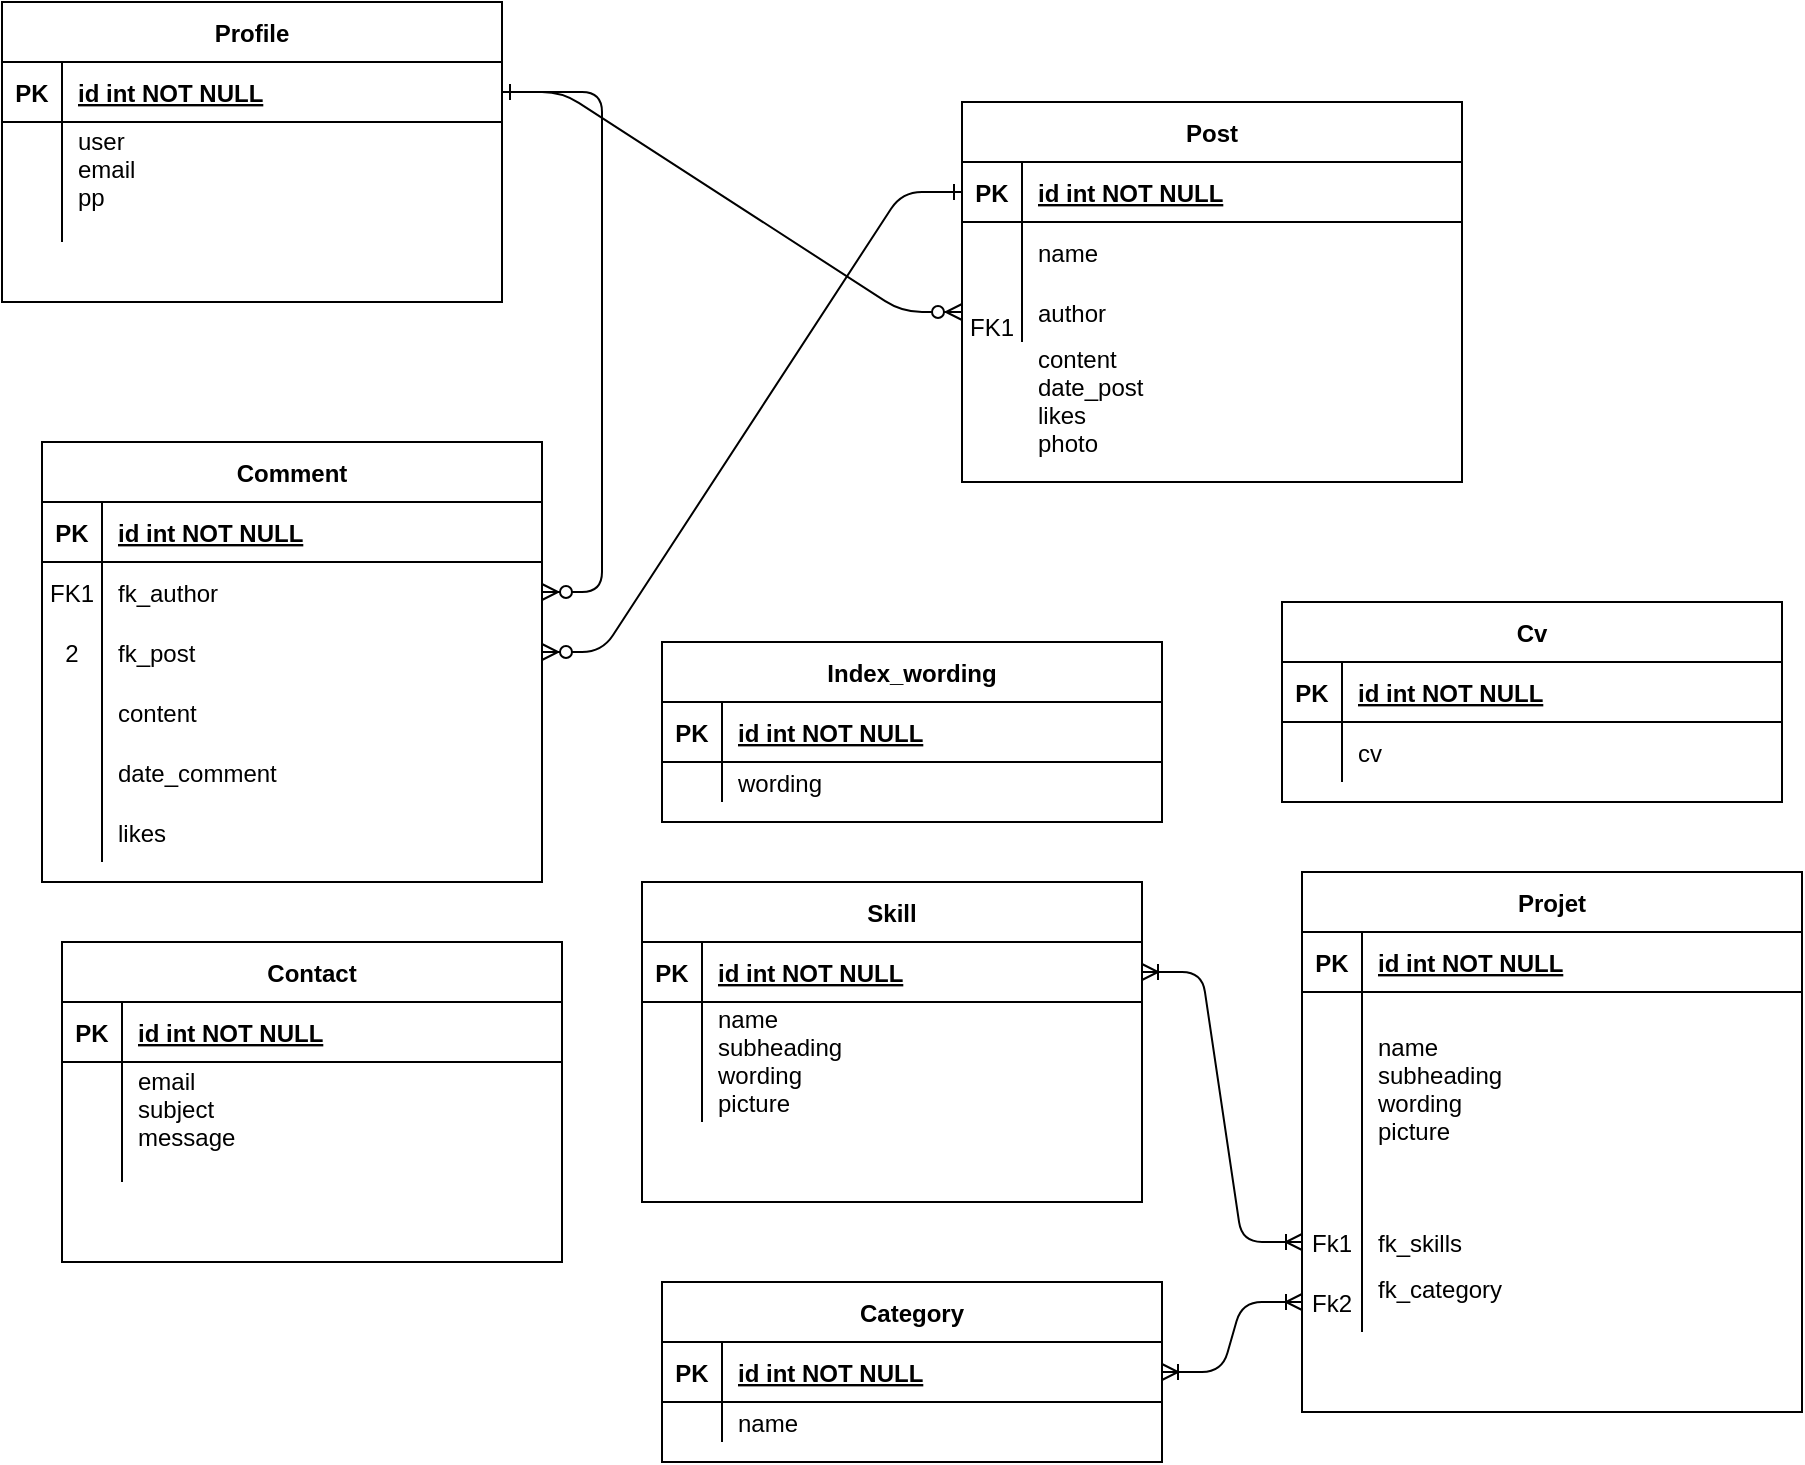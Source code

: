 <mxfile version="14.7.2" type="github">
  <diagram id="R2lEEEUBdFMjLlhIrx00" name="Page-1">
    <mxGraphModel dx="1317" dy="797" grid="1" gridSize="10" guides="1" tooltips="1" connect="1" arrows="1" fold="1" page="1" pageScale="1" pageWidth="850" pageHeight="1100" math="0" shadow="0" extFonts="Permanent Marker^https://fonts.googleapis.com/css?family=Permanent+Marker">
      <root>
        <mxCell id="0" />
        <mxCell id="1" parent="0" />
        <mxCell id="C-vyLk0tnHw3VtMMgP7b-1" value="" style="edgeStyle=entityRelationEdgeStyle;endArrow=ERzeroToMany;startArrow=ERone;endFill=1;startFill=0;" parent="1" source="C-vyLk0tnHw3VtMMgP7b-24" target="C-vyLk0tnHw3VtMMgP7b-9" edge="1">
          <mxGeometry width="100" height="100" relative="1" as="geometry">
            <mxPoint x="340" y="720" as="sourcePoint" />
            <mxPoint x="440" y="620" as="targetPoint" />
          </mxGeometry>
        </mxCell>
        <mxCell id="C-vyLk0tnHw3VtMMgP7b-12" value="" style="edgeStyle=entityRelationEdgeStyle;endArrow=ERzeroToMany;startArrow=ERone;endFill=1;startFill=0;" parent="1" source="C-vyLk0tnHw3VtMMgP7b-24" target="C-vyLk0tnHw3VtMMgP7b-17" edge="1">
          <mxGeometry width="100" height="100" relative="1" as="geometry">
            <mxPoint x="400" y="180" as="sourcePoint" />
            <mxPoint x="460" y="205" as="targetPoint" />
          </mxGeometry>
        </mxCell>
        <mxCell id="C-vyLk0tnHw3VtMMgP7b-2" value="Post" style="shape=table;startSize=30;container=1;collapsible=1;childLayout=tableLayout;fixedRows=1;rowLines=0;fontStyle=1;align=center;resizeLast=1;" parent="1" vertex="1">
          <mxGeometry x="600" y="170" width="250" height="190" as="geometry" />
        </mxCell>
        <mxCell id="C-vyLk0tnHw3VtMMgP7b-3" value="" style="shape=partialRectangle;collapsible=0;dropTarget=0;pointerEvents=0;fillColor=none;points=[[0,0.5],[1,0.5]];portConstraint=eastwest;top=0;left=0;right=0;bottom=1;" parent="C-vyLk0tnHw3VtMMgP7b-2" vertex="1">
          <mxGeometry y="30" width="250" height="30" as="geometry" />
        </mxCell>
        <mxCell id="C-vyLk0tnHw3VtMMgP7b-4" value="PK" style="shape=partialRectangle;overflow=hidden;connectable=0;fillColor=none;top=0;left=0;bottom=0;right=0;fontStyle=1;" parent="C-vyLk0tnHw3VtMMgP7b-3" vertex="1">
          <mxGeometry width="30" height="30" as="geometry" />
        </mxCell>
        <mxCell id="C-vyLk0tnHw3VtMMgP7b-5" value="id int NOT NULL " style="shape=partialRectangle;overflow=hidden;connectable=0;fillColor=none;top=0;left=0;bottom=0;right=0;align=left;spacingLeft=6;fontStyle=5;" parent="C-vyLk0tnHw3VtMMgP7b-3" vertex="1">
          <mxGeometry x="30" width="220" height="30" as="geometry" />
        </mxCell>
        <mxCell id="C-vyLk0tnHw3VtMMgP7b-6" value="" style="shape=partialRectangle;collapsible=0;dropTarget=0;pointerEvents=0;fillColor=none;points=[[0,0.5],[1,0.5]];portConstraint=eastwest;top=0;left=0;right=0;bottom=0;" parent="C-vyLk0tnHw3VtMMgP7b-2" vertex="1">
          <mxGeometry y="60" width="250" height="30" as="geometry" />
        </mxCell>
        <mxCell id="C-vyLk0tnHw3VtMMgP7b-7" value="" style="shape=partialRectangle;overflow=hidden;connectable=0;fillColor=none;top=0;left=0;bottom=0;right=0;" parent="C-vyLk0tnHw3VtMMgP7b-6" vertex="1">
          <mxGeometry width="30" height="30" as="geometry" />
        </mxCell>
        <mxCell id="C-vyLk0tnHw3VtMMgP7b-8" value="name" style="shape=partialRectangle;overflow=hidden;connectable=0;fillColor=none;top=0;left=0;bottom=0;right=0;align=left;spacingLeft=6;" parent="C-vyLk0tnHw3VtMMgP7b-6" vertex="1">
          <mxGeometry x="30" width="220" height="30" as="geometry" />
        </mxCell>
        <mxCell id="C-vyLk0tnHw3VtMMgP7b-9" value="" style="shape=partialRectangle;collapsible=0;dropTarget=0;pointerEvents=0;fillColor=none;points=[[0,0.5],[1,0.5]];portConstraint=eastwest;top=0;left=0;right=0;bottom=0;" parent="C-vyLk0tnHw3VtMMgP7b-2" vertex="1">
          <mxGeometry y="90" width="250" height="30" as="geometry" />
        </mxCell>
        <mxCell id="C-vyLk0tnHw3VtMMgP7b-10" value="&#xa;FK1&#xa;" style="shape=partialRectangle;overflow=hidden;connectable=0;fillColor=none;top=0;left=0;bottom=0;right=0;" parent="C-vyLk0tnHw3VtMMgP7b-9" vertex="1">
          <mxGeometry width="30" height="30" as="geometry" />
        </mxCell>
        <mxCell id="C-vyLk0tnHw3VtMMgP7b-11" value="author" style="shape=partialRectangle;overflow=hidden;connectable=0;fillColor=none;top=0;left=0;bottom=0;right=0;align=left;spacingLeft=6;" parent="C-vyLk0tnHw3VtMMgP7b-9" vertex="1">
          <mxGeometry x="30" width="220" height="30" as="geometry" />
        </mxCell>
        <mxCell id="C-vyLk0tnHw3VtMMgP7b-13" value="Comment" style="shape=table;startSize=30;container=1;collapsible=1;childLayout=tableLayout;fixedRows=1;rowLines=0;fontStyle=1;align=center;resizeLast=1;" parent="1" vertex="1">
          <mxGeometry x="140" y="340" width="250" height="220" as="geometry" />
        </mxCell>
        <mxCell id="C-vyLk0tnHw3VtMMgP7b-14" value="" style="shape=partialRectangle;collapsible=0;dropTarget=0;pointerEvents=0;fillColor=none;points=[[0,0.5],[1,0.5]];portConstraint=eastwest;top=0;left=0;right=0;bottom=1;" parent="C-vyLk0tnHw3VtMMgP7b-13" vertex="1">
          <mxGeometry y="30" width="250" height="30" as="geometry" />
        </mxCell>
        <mxCell id="C-vyLk0tnHw3VtMMgP7b-15" value="PK" style="shape=partialRectangle;overflow=hidden;connectable=0;fillColor=none;top=0;left=0;bottom=0;right=0;fontStyle=1;" parent="C-vyLk0tnHw3VtMMgP7b-14" vertex="1">
          <mxGeometry width="30" height="30" as="geometry" />
        </mxCell>
        <mxCell id="C-vyLk0tnHw3VtMMgP7b-16" value="id int NOT NULL " style="shape=partialRectangle;overflow=hidden;connectable=0;fillColor=none;top=0;left=0;bottom=0;right=0;align=left;spacingLeft=6;fontStyle=5;" parent="C-vyLk0tnHw3VtMMgP7b-14" vertex="1">
          <mxGeometry x="30" width="220" height="30" as="geometry" />
        </mxCell>
        <mxCell id="C-vyLk0tnHw3VtMMgP7b-17" value="" style="shape=partialRectangle;collapsible=0;dropTarget=0;pointerEvents=0;fillColor=none;points=[[0,0.5],[1,0.5]];portConstraint=eastwest;top=0;left=0;right=0;bottom=0;" parent="C-vyLk0tnHw3VtMMgP7b-13" vertex="1">
          <mxGeometry y="60" width="250" height="30" as="geometry" />
        </mxCell>
        <mxCell id="C-vyLk0tnHw3VtMMgP7b-18" value="FK1" style="shape=partialRectangle;overflow=hidden;connectable=0;fillColor=none;top=0;left=0;bottom=0;right=0;" parent="C-vyLk0tnHw3VtMMgP7b-17" vertex="1">
          <mxGeometry width="30" height="30" as="geometry" />
        </mxCell>
        <mxCell id="C-vyLk0tnHw3VtMMgP7b-19" value="fk_author" style="shape=partialRectangle;overflow=hidden;connectable=0;fillColor=none;top=0;left=0;bottom=0;right=0;align=left;spacingLeft=6;" parent="C-vyLk0tnHw3VtMMgP7b-17" vertex="1">
          <mxGeometry x="30" width="220" height="30" as="geometry" />
        </mxCell>
        <mxCell id="YThBASxC8Wh1u0SXXusk-2" value="" style="shape=partialRectangle;collapsible=0;dropTarget=0;pointerEvents=0;fillColor=none;points=[[0,0.5],[1,0.5]];portConstraint=eastwest;top=0;left=0;right=0;bottom=0;" vertex="1" parent="C-vyLk0tnHw3VtMMgP7b-13">
          <mxGeometry y="90" width="250" height="30" as="geometry" />
        </mxCell>
        <mxCell id="YThBASxC8Wh1u0SXXusk-3" value="2" style="shape=partialRectangle;overflow=hidden;connectable=0;fillColor=none;top=0;left=0;bottom=0;right=0;" vertex="1" parent="YThBASxC8Wh1u0SXXusk-2">
          <mxGeometry width="30" height="30" as="geometry" />
        </mxCell>
        <mxCell id="YThBASxC8Wh1u0SXXusk-4" value="fk_post" style="shape=partialRectangle;overflow=hidden;connectable=0;fillColor=none;top=0;left=0;bottom=0;right=0;align=left;spacingLeft=6;" vertex="1" parent="YThBASxC8Wh1u0SXXusk-2">
          <mxGeometry x="30" width="220" height="30" as="geometry" />
        </mxCell>
        <mxCell id="C-vyLk0tnHw3VtMMgP7b-20" value="" style="shape=partialRectangle;collapsible=0;dropTarget=0;pointerEvents=0;fillColor=none;points=[[0,0.5],[1,0.5]];portConstraint=eastwest;top=0;left=0;right=0;bottom=0;" parent="C-vyLk0tnHw3VtMMgP7b-13" vertex="1">
          <mxGeometry y="120" width="250" height="30" as="geometry" />
        </mxCell>
        <mxCell id="C-vyLk0tnHw3VtMMgP7b-21" value="" style="shape=partialRectangle;overflow=hidden;connectable=0;fillColor=none;top=0;left=0;bottom=0;right=0;" parent="C-vyLk0tnHw3VtMMgP7b-20" vertex="1">
          <mxGeometry width="30" height="30" as="geometry" />
        </mxCell>
        <mxCell id="C-vyLk0tnHw3VtMMgP7b-22" value="content" style="shape=partialRectangle;overflow=hidden;connectable=0;fillColor=none;top=0;left=0;bottom=0;right=0;align=left;spacingLeft=6;" parent="C-vyLk0tnHw3VtMMgP7b-20" vertex="1">
          <mxGeometry x="30" width="220" height="30" as="geometry" />
        </mxCell>
        <mxCell id="YThBASxC8Wh1u0SXXusk-6" value="" style="shape=partialRectangle;collapsible=0;dropTarget=0;pointerEvents=0;fillColor=none;points=[[0,0.5],[1,0.5]];portConstraint=eastwest;top=0;left=0;right=0;bottom=0;" vertex="1" parent="C-vyLk0tnHw3VtMMgP7b-13">
          <mxGeometry y="150" width="250" height="30" as="geometry" />
        </mxCell>
        <mxCell id="YThBASxC8Wh1u0SXXusk-7" value="" style="shape=partialRectangle;overflow=hidden;connectable=0;fillColor=none;top=0;left=0;bottom=0;right=0;" vertex="1" parent="YThBASxC8Wh1u0SXXusk-6">
          <mxGeometry width="30" height="30" as="geometry" />
        </mxCell>
        <mxCell id="YThBASxC8Wh1u0SXXusk-8" value="date_comment" style="shape=partialRectangle;overflow=hidden;connectable=0;fillColor=none;top=0;left=0;bottom=0;right=0;align=left;spacingLeft=6;" vertex="1" parent="YThBASxC8Wh1u0SXXusk-6">
          <mxGeometry x="30" width="220" height="30" as="geometry" />
        </mxCell>
        <mxCell id="YThBASxC8Wh1u0SXXusk-9" value="" style="shape=partialRectangle;collapsible=0;dropTarget=0;pointerEvents=0;fillColor=none;points=[[0,0.5],[1,0.5]];portConstraint=eastwest;top=0;left=0;right=0;bottom=0;" vertex="1" parent="C-vyLk0tnHw3VtMMgP7b-13">
          <mxGeometry y="180" width="250" height="30" as="geometry" />
        </mxCell>
        <mxCell id="YThBASxC8Wh1u0SXXusk-10" value="" style="shape=partialRectangle;overflow=hidden;connectable=0;fillColor=none;top=0;left=0;bottom=0;right=0;" vertex="1" parent="YThBASxC8Wh1u0SXXusk-9">
          <mxGeometry width="30" height="30" as="geometry" />
        </mxCell>
        <mxCell id="YThBASxC8Wh1u0SXXusk-11" value="likes" style="shape=partialRectangle;overflow=hidden;connectable=0;fillColor=none;top=0;left=0;bottom=0;right=0;align=left;spacingLeft=6;" vertex="1" parent="YThBASxC8Wh1u0SXXusk-9">
          <mxGeometry x="30" width="220" height="30" as="geometry" />
        </mxCell>
        <mxCell id="C-vyLk0tnHw3VtMMgP7b-23" value="Profile" style="shape=table;startSize=30;container=1;collapsible=1;childLayout=tableLayout;fixedRows=1;rowLines=0;fontStyle=1;align=center;resizeLast=1;" parent="1" vertex="1">
          <mxGeometry x="120" y="120" width="250" height="150" as="geometry" />
        </mxCell>
        <mxCell id="C-vyLk0tnHw3VtMMgP7b-24" value="" style="shape=partialRectangle;collapsible=0;dropTarget=0;pointerEvents=0;fillColor=none;points=[[0,0.5],[1,0.5]];portConstraint=eastwest;top=0;left=0;right=0;bottom=1;" parent="C-vyLk0tnHw3VtMMgP7b-23" vertex="1">
          <mxGeometry y="30" width="250" height="30" as="geometry" />
        </mxCell>
        <mxCell id="C-vyLk0tnHw3VtMMgP7b-25" value="PK" style="shape=partialRectangle;overflow=hidden;connectable=0;fillColor=none;top=0;left=0;bottom=0;right=0;fontStyle=1;" parent="C-vyLk0tnHw3VtMMgP7b-24" vertex="1">
          <mxGeometry width="30" height="30" as="geometry" />
        </mxCell>
        <mxCell id="C-vyLk0tnHw3VtMMgP7b-26" value="id int NOT NULL " style="shape=partialRectangle;overflow=hidden;connectable=0;fillColor=none;top=0;left=0;bottom=0;right=0;align=left;spacingLeft=6;fontStyle=5;" parent="C-vyLk0tnHw3VtMMgP7b-24" vertex="1">
          <mxGeometry x="30" width="220" height="30" as="geometry" />
        </mxCell>
        <mxCell id="C-vyLk0tnHw3VtMMgP7b-27" value="" style="shape=partialRectangle;collapsible=0;dropTarget=0;pointerEvents=0;fillColor=none;points=[[0,0.5],[1,0.5]];portConstraint=eastwest;top=0;left=0;right=0;bottom=0;" parent="C-vyLk0tnHw3VtMMgP7b-23" vertex="1">
          <mxGeometry y="60" width="250" height="60" as="geometry" />
        </mxCell>
        <mxCell id="C-vyLk0tnHw3VtMMgP7b-28" value="" style="shape=partialRectangle;overflow=hidden;connectable=0;fillColor=none;top=0;left=0;bottom=0;right=0;" parent="C-vyLk0tnHw3VtMMgP7b-27" vertex="1">
          <mxGeometry width="30" height="60" as="geometry" />
        </mxCell>
        <mxCell id="C-vyLk0tnHw3VtMMgP7b-29" value="user&#xa;email&#xa;pp&#xa;" style="shape=partialRectangle;overflow=hidden;connectable=0;fillColor=none;top=0;left=0;bottom=0;right=0;align=left;spacingLeft=6;" parent="C-vyLk0tnHw3VtMMgP7b-27" vertex="1">
          <mxGeometry x="30" width="220" height="60" as="geometry" />
        </mxCell>
        <mxCell id="YThBASxC8Wh1u0SXXusk-1" value="content&#xa;date_post&#xa;likes&#xa;photo&#xa;" style="shape=partialRectangle;overflow=hidden;connectable=0;fillColor=none;top=0;left=0;bottom=0;right=0;align=left;spacingLeft=6;" vertex="1" parent="1">
          <mxGeometry x="630" y="290" width="220" height="70" as="geometry" />
        </mxCell>
        <mxCell id="YThBASxC8Wh1u0SXXusk-5" value="" style="edgeStyle=entityRelationEdgeStyle;endArrow=ERzeroToMany;startArrow=ERone;endFill=1;startFill=0;" edge="1" parent="1" source="C-vyLk0tnHw3VtMMgP7b-3" target="YThBASxC8Wh1u0SXXusk-2">
          <mxGeometry width="100" height="100" relative="1" as="geometry">
            <mxPoint x="380" y="175" as="sourcePoint" />
            <mxPoint x="460" y="545" as="targetPoint" />
          </mxGeometry>
        </mxCell>
        <mxCell id="YThBASxC8Wh1u0SXXusk-12" value="Category" style="shape=table;startSize=30;container=1;collapsible=1;childLayout=tableLayout;fixedRows=1;rowLines=0;fontStyle=1;align=center;resizeLast=1;" vertex="1" parent="1">
          <mxGeometry x="450" y="760" width="250" height="90" as="geometry" />
        </mxCell>
        <mxCell id="YThBASxC8Wh1u0SXXusk-13" value="" style="shape=partialRectangle;collapsible=0;dropTarget=0;pointerEvents=0;fillColor=none;points=[[0,0.5],[1,0.5]];portConstraint=eastwest;top=0;left=0;right=0;bottom=1;" vertex="1" parent="YThBASxC8Wh1u0SXXusk-12">
          <mxGeometry y="30" width="250" height="30" as="geometry" />
        </mxCell>
        <mxCell id="YThBASxC8Wh1u0SXXusk-14" value="PK" style="shape=partialRectangle;overflow=hidden;connectable=0;fillColor=none;top=0;left=0;bottom=0;right=0;fontStyle=1;" vertex="1" parent="YThBASxC8Wh1u0SXXusk-13">
          <mxGeometry width="30" height="30" as="geometry" />
        </mxCell>
        <mxCell id="YThBASxC8Wh1u0SXXusk-15" value="id int NOT NULL " style="shape=partialRectangle;overflow=hidden;connectable=0;fillColor=none;top=0;left=0;bottom=0;right=0;align=left;spacingLeft=6;fontStyle=5;" vertex="1" parent="YThBASxC8Wh1u0SXXusk-13">
          <mxGeometry x="30" width="220" height="30" as="geometry" />
        </mxCell>
        <mxCell id="YThBASxC8Wh1u0SXXusk-16" value="" style="shape=partialRectangle;collapsible=0;dropTarget=0;pointerEvents=0;fillColor=none;points=[[0,0.5],[1,0.5]];portConstraint=eastwest;top=0;left=0;right=0;bottom=0;" vertex="1" parent="YThBASxC8Wh1u0SXXusk-12">
          <mxGeometry y="60" width="250" height="20" as="geometry" />
        </mxCell>
        <mxCell id="YThBASxC8Wh1u0SXXusk-17" value="" style="shape=partialRectangle;overflow=hidden;connectable=0;fillColor=none;top=0;left=0;bottom=0;right=0;" vertex="1" parent="YThBASxC8Wh1u0SXXusk-16">
          <mxGeometry width="30" height="20" as="geometry" />
        </mxCell>
        <mxCell id="YThBASxC8Wh1u0SXXusk-18" value="name" style="shape=partialRectangle;overflow=hidden;connectable=0;fillColor=none;top=0;left=0;bottom=0;right=0;align=left;spacingLeft=6;" vertex="1" parent="YThBASxC8Wh1u0SXXusk-16">
          <mxGeometry x="30" width="220" height="20" as="geometry" />
        </mxCell>
        <mxCell id="YThBASxC8Wh1u0SXXusk-22" value="Index_wording" style="shape=table;startSize=30;container=1;collapsible=1;childLayout=tableLayout;fixedRows=1;rowLines=0;fontStyle=1;align=center;resizeLast=1;" vertex="1" parent="1">
          <mxGeometry x="450" y="440" width="250" height="90" as="geometry" />
        </mxCell>
        <mxCell id="YThBASxC8Wh1u0SXXusk-23" value="" style="shape=partialRectangle;collapsible=0;dropTarget=0;pointerEvents=0;fillColor=none;points=[[0,0.5],[1,0.5]];portConstraint=eastwest;top=0;left=0;right=0;bottom=1;" vertex="1" parent="YThBASxC8Wh1u0SXXusk-22">
          <mxGeometry y="30" width="250" height="30" as="geometry" />
        </mxCell>
        <mxCell id="YThBASxC8Wh1u0SXXusk-24" value="PK" style="shape=partialRectangle;overflow=hidden;connectable=0;fillColor=none;top=0;left=0;bottom=0;right=0;fontStyle=1;" vertex="1" parent="YThBASxC8Wh1u0SXXusk-23">
          <mxGeometry width="30" height="30" as="geometry" />
        </mxCell>
        <mxCell id="YThBASxC8Wh1u0SXXusk-25" value="id int NOT NULL " style="shape=partialRectangle;overflow=hidden;connectable=0;fillColor=none;top=0;left=0;bottom=0;right=0;align=left;spacingLeft=6;fontStyle=5;" vertex="1" parent="YThBASxC8Wh1u0SXXusk-23">
          <mxGeometry x="30" width="220" height="30" as="geometry" />
        </mxCell>
        <mxCell id="YThBASxC8Wh1u0SXXusk-26" value="" style="shape=partialRectangle;collapsible=0;dropTarget=0;pointerEvents=0;fillColor=none;points=[[0,0.5],[1,0.5]];portConstraint=eastwest;top=0;left=0;right=0;bottom=0;" vertex="1" parent="YThBASxC8Wh1u0SXXusk-22">
          <mxGeometry y="60" width="250" height="20" as="geometry" />
        </mxCell>
        <mxCell id="YThBASxC8Wh1u0SXXusk-27" value="" style="shape=partialRectangle;overflow=hidden;connectable=0;fillColor=none;top=0;left=0;bottom=0;right=0;" vertex="1" parent="YThBASxC8Wh1u0SXXusk-26">
          <mxGeometry width="30" height="20" as="geometry" />
        </mxCell>
        <mxCell id="YThBASxC8Wh1u0SXXusk-28" value="wording" style="shape=partialRectangle;overflow=hidden;connectable=0;fillColor=none;top=0;left=0;bottom=0;right=0;align=left;spacingLeft=6;" vertex="1" parent="YThBASxC8Wh1u0SXXusk-26">
          <mxGeometry x="30" width="220" height="20" as="geometry" />
        </mxCell>
        <mxCell id="YThBASxC8Wh1u0SXXusk-29" value="Contact" style="shape=table;startSize=30;container=1;collapsible=1;childLayout=tableLayout;fixedRows=1;rowLines=0;fontStyle=1;align=center;resizeLast=1;" vertex="1" parent="1">
          <mxGeometry x="150" y="590" width="250" height="160" as="geometry" />
        </mxCell>
        <mxCell id="YThBASxC8Wh1u0SXXusk-30" value="" style="shape=partialRectangle;collapsible=0;dropTarget=0;pointerEvents=0;fillColor=none;points=[[0,0.5],[1,0.5]];portConstraint=eastwest;top=0;left=0;right=0;bottom=1;" vertex="1" parent="YThBASxC8Wh1u0SXXusk-29">
          <mxGeometry y="30" width="250" height="30" as="geometry" />
        </mxCell>
        <mxCell id="YThBASxC8Wh1u0SXXusk-31" value="PK" style="shape=partialRectangle;overflow=hidden;connectable=0;fillColor=none;top=0;left=0;bottom=0;right=0;fontStyle=1;" vertex="1" parent="YThBASxC8Wh1u0SXXusk-30">
          <mxGeometry width="30" height="30" as="geometry" />
        </mxCell>
        <mxCell id="YThBASxC8Wh1u0SXXusk-32" value="id int NOT NULL " style="shape=partialRectangle;overflow=hidden;connectable=0;fillColor=none;top=0;left=0;bottom=0;right=0;align=left;spacingLeft=6;fontStyle=5;" vertex="1" parent="YThBASxC8Wh1u0SXXusk-30">
          <mxGeometry x="30" width="220" height="30" as="geometry" />
        </mxCell>
        <mxCell id="YThBASxC8Wh1u0SXXusk-33" value="" style="shape=partialRectangle;collapsible=0;dropTarget=0;pointerEvents=0;fillColor=none;points=[[0,0.5],[1,0.5]];portConstraint=eastwest;top=0;left=0;right=0;bottom=0;" vertex="1" parent="YThBASxC8Wh1u0SXXusk-29">
          <mxGeometry y="60" width="250" height="60" as="geometry" />
        </mxCell>
        <mxCell id="YThBASxC8Wh1u0SXXusk-34" value="" style="shape=partialRectangle;overflow=hidden;connectable=0;fillColor=none;top=0;left=0;bottom=0;right=0;" vertex="1" parent="YThBASxC8Wh1u0SXXusk-33">
          <mxGeometry width="30" height="60" as="geometry" />
        </mxCell>
        <mxCell id="YThBASxC8Wh1u0SXXusk-35" value="email&#xa;subject&#xa;message&#xa;" style="shape=partialRectangle;overflow=hidden;connectable=0;fillColor=none;top=0;left=0;bottom=0;right=0;align=left;spacingLeft=6;" vertex="1" parent="YThBASxC8Wh1u0SXXusk-33">
          <mxGeometry x="30" width="220" height="60" as="geometry" />
        </mxCell>
        <mxCell id="YThBASxC8Wh1u0SXXusk-36" value="Cv" style="shape=table;startSize=30;container=1;collapsible=1;childLayout=tableLayout;fixedRows=1;rowLines=0;fontStyle=1;align=center;resizeLast=1;" vertex="1" parent="1">
          <mxGeometry x="760" y="420" width="250" height="100" as="geometry" />
        </mxCell>
        <mxCell id="YThBASxC8Wh1u0SXXusk-37" value="" style="shape=partialRectangle;collapsible=0;dropTarget=0;pointerEvents=0;fillColor=none;points=[[0,0.5],[1,0.5]];portConstraint=eastwest;top=0;left=0;right=0;bottom=1;" vertex="1" parent="YThBASxC8Wh1u0SXXusk-36">
          <mxGeometry y="30" width="250" height="30" as="geometry" />
        </mxCell>
        <mxCell id="YThBASxC8Wh1u0SXXusk-38" value="PK" style="shape=partialRectangle;overflow=hidden;connectable=0;fillColor=none;top=0;left=0;bottom=0;right=0;fontStyle=1;" vertex="1" parent="YThBASxC8Wh1u0SXXusk-37">
          <mxGeometry width="30" height="30" as="geometry" />
        </mxCell>
        <mxCell id="YThBASxC8Wh1u0SXXusk-39" value="id int NOT NULL " style="shape=partialRectangle;overflow=hidden;connectable=0;fillColor=none;top=0;left=0;bottom=0;right=0;align=left;spacingLeft=6;fontStyle=5;" vertex="1" parent="YThBASxC8Wh1u0SXXusk-37">
          <mxGeometry x="30" width="220" height="30" as="geometry" />
        </mxCell>
        <mxCell id="YThBASxC8Wh1u0SXXusk-40" value="" style="shape=partialRectangle;collapsible=0;dropTarget=0;pointerEvents=0;fillColor=none;points=[[0,0.5],[1,0.5]];portConstraint=eastwest;top=0;left=0;right=0;bottom=0;" vertex="1" parent="YThBASxC8Wh1u0SXXusk-36">
          <mxGeometry y="60" width="250" height="30" as="geometry" />
        </mxCell>
        <mxCell id="YThBASxC8Wh1u0SXXusk-41" value="" style="shape=partialRectangle;overflow=hidden;connectable=0;fillColor=none;top=0;left=0;bottom=0;right=0;" vertex="1" parent="YThBASxC8Wh1u0SXXusk-40">
          <mxGeometry width="30" height="30" as="geometry" />
        </mxCell>
        <mxCell id="YThBASxC8Wh1u0SXXusk-42" value="cv" style="shape=partialRectangle;overflow=hidden;connectable=0;fillColor=none;top=0;left=0;bottom=0;right=0;align=left;spacingLeft=6;" vertex="1" parent="YThBASxC8Wh1u0SXXusk-40">
          <mxGeometry x="30" width="220" height="30" as="geometry" />
        </mxCell>
        <mxCell id="YThBASxC8Wh1u0SXXusk-43" value="Skill" style="shape=table;startSize=30;container=1;collapsible=1;childLayout=tableLayout;fixedRows=1;rowLines=0;fontStyle=1;align=center;resizeLast=1;" vertex="1" parent="1">
          <mxGeometry x="440" y="560" width="250" height="160" as="geometry" />
        </mxCell>
        <mxCell id="YThBASxC8Wh1u0SXXusk-44" value="" style="shape=partialRectangle;collapsible=0;dropTarget=0;pointerEvents=0;fillColor=none;points=[[0,0.5],[1,0.5]];portConstraint=eastwest;top=0;left=0;right=0;bottom=1;" vertex="1" parent="YThBASxC8Wh1u0SXXusk-43">
          <mxGeometry y="30" width="250" height="30" as="geometry" />
        </mxCell>
        <mxCell id="YThBASxC8Wh1u0SXXusk-45" value="PK" style="shape=partialRectangle;overflow=hidden;connectable=0;fillColor=none;top=0;left=0;bottom=0;right=0;fontStyle=1;" vertex="1" parent="YThBASxC8Wh1u0SXXusk-44">
          <mxGeometry width="30" height="30" as="geometry" />
        </mxCell>
        <mxCell id="YThBASxC8Wh1u0SXXusk-46" value="id int NOT NULL " style="shape=partialRectangle;overflow=hidden;connectable=0;fillColor=none;top=0;left=0;bottom=0;right=0;align=left;spacingLeft=6;fontStyle=5;" vertex="1" parent="YThBASxC8Wh1u0SXXusk-44">
          <mxGeometry x="30" width="220" height="30" as="geometry" />
        </mxCell>
        <mxCell id="YThBASxC8Wh1u0SXXusk-47" value="" style="shape=partialRectangle;collapsible=0;dropTarget=0;pointerEvents=0;fillColor=none;points=[[0,0.5],[1,0.5]];portConstraint=eastwest;top=0;left=0;right=0;bottom=0;" vertex="1" parent="YThBASxC8Wh1u0SXXusk-43">
          <mxGeometry y="60" width="250" height="60" as="geometry" />
        </mxCell>
        <mxCell id="YThBASxC8Wh1u0SXXusk-48" value="" style="shape=partialRectangle;overflow=hidden;connectable=0;fillColor=none;top=0;left=0;bottom=0;right=0;" vertex="1" parent="YThBASxC8Wh1u0SXXusk-47">
          <mxGeometry width="30" height="60" as="geometry" />
        </mxCell>
        <mxCell id="YThBASxC8Wh1u0SXXusk-49" value="name&#xa;subheading&#xa;wording&#xa;picture&#xa;" style="shape=partialRectangle;overflow=hidden;connectable=0;fillColor=none;top=0;left=0;bottom=0;right=0;align=left;spacingLeft=6;" vertex="1" parent="YThBASxC8Wh1u0SXXusk-47">
          <mxGeometry x="30" width="220" height="60" as="geometry" />
        </mxCell>
        <mxCell id="YThBASxC8Wh1u0SXXusk-50" value="Projet" style="shape=table;startSize=30;container=1;collapsible=1;childLayout=tableLayout;fixedRows=1;rowLines=0;fontStyle=1;align=center;resizeLast=1;" vertex="1" parent="1">
          <mxGeometry x="770" y="555" width="250" height="270" as="geometry" />
        </mxCell>
        <mxCell id="YThBASxC8Wh1u0SXXusk-51" value="" style="shape=partialRectangle;collapsible=0;dropTarget=0;pointerEvents=0;fillColor=none;points=[[0,0.5],[1,0.5]];portConstraint=eastwest;top=0;left=0;right=0;bottom=1;" vertex="1" parent="YThBASxC8Wh1u0SXXusk-50">
          <mxGeometry y="30" width="250" height="30" as="geometry" />
        </mxCell>
        <mxCell id="YThBASxC8Wh1u0SXXusk-52" value="PK" style="shape=partialRectangle;overflow=hidden;connectable=0;fillColor=none;top=0;left=0;bottom=0;right=0;fontStyle=1;" vertex="1" parent="YThBASxC8Wh1u0SXXusk-51">
          <mxGeometry width="30" height="30" as="geometry" />
        </mxCell>
        <mxCell id="YThBASxC8Wh1u0SXXusk-53" value="id int NOT NULL " style="shape=partialRectangle;overflow=hidden;connectable=0;fillColor=none;top=0;left=0;bottom=0;right=0;align=left;spacingLeft=6;fontStyle=5;" vertex="1" parent="YThBASxC8Wh1u0SXXusk-51">
          <mxGeometry x="30" width="220" height="30" as="geometry" />
        </mxCell>
        <mxCell id="YThBASxC8Wh1u0SXXusk-54" value="" style="shape=partialRectangle;collapsible=0;dropTarget=0;pointerEvents=0;fillColor=none;points=[[0,0.5],[1,0.5]];portConstraint=eastwest;top=0;left=0;right=0;bottom=0;" vertex="1" parent="YThBASxC8Wh1u0SXXusk-50">
          <mxGeometry y="60" width="250" height="110" as="geometry" />
        </mxCell>
        <mxCell id="YThBASxC8Wh1u0SXXusk-55" value="" style="shape=partialRectangle;overflow=hidden;connectable=0;fillColor=none;top=0;left=0;bottom=0;right=0;" vertex="1" parent="YThBASxC8Wh1u0SXXusk-54">
          <mxGeometry width="30" height="110" as="geometry" />
        </mxCell>
        <mxCell id="YThBASxC8Wh1u0SXXusk-56" value="name&#xa;subheading&#xa;wording&#xa;picture&#xa;" style="shape=partialRectangle;overflow=hidden;connectable=0;fillColor=none;top=0;left=0;bottom=0;right=0;align=left;spacingLeft=6;" vertex="1" parent="YThBASxC8Wh1u0SXXusk-54">
          <mxGeometry x="30" width="220" height="110" as="geometry" />
        </mxCell>
        <mxCell id="YThBASxC8Wh1u0SXXusk-57" value="" style="shape=partialRectangle;collapsible=0;dropTarget=0;pointerEvents=0;fillColor=none;points=[[0,0.5],[1,0.5]];portConstraint=eastwest;top=0;left=0;right=0;bottom=0;" vertex="1" parent="YThBASxC8Wh1u0SXXusk-50">
          <mxGeometry y="170" width="250" height="30" as="geometry" />
        </mxCell>
        <mxCell id="YThBASxC8Wh1u0SXXusk-58" value="Fk1" style="shape=partialRectangle;overflow=hidden;connectable=0;fillColor=none;top=0;left=0;bottom=0;right=0;" vertex="1" parent="YThBASxC8Wh1u0SXXusk-57">
          <mxGeometry width="30" height="30" as="geometry" />
        </mxCell>
        <mxCell id="YThBASxC8Wh1u0SXXusk-59" value="fk_skills" style="shape=partialRectangle;overflow=hidden;connectable=0;fillColor=none;top=0;left=0;bottom=0;right=0;align=left;spacingLeft=6;" vertex="1" parent="YThBASxC8Wh1u0SXXusk-57">
          <mxGeometry x="30" width="220" height="30" as="geometry" />
        </mxCell>
        <mxCell id="YThBASxC8Wh1u0SXXusk-63" value="" style="shape=partialRectangle;collapsible=0;dropTarget=0;pointerEvents=0;fillColor=none;points=[[0,0.5],[1,0.5]];portConstraint=eastwest;top=0;left=0;right=0;bottom=0;" vertex="1" parent="YThBASxC8Wh1u0SXXusk-50">
          <mxGeometry y="200" width="250" height="30" as="geometry" />
        </mxCell>
        <mxCell id="YThBASxC8Wh1u0SXXusk-64" value="Fk2" style="shape=partialRectangle;overflow=hidden;connectable=0;fillColor=none;top=0;left=0;bottom=0;right=0;" vertex="1" parent="YThBASxC8Wh1u0SXXusk-63">
          <mxGeometry width="30" height="30" as="geometry" />
        </mxCell>
        <mxCell id="YThBASxC8Wh1u0SXXusk-65" value="fk_category&#xa;" style="shape=partialRectangle;overflow=hidden;connectable=0;fillColor=none;top=0;left=0;bottom=0;right=0;align=left;spacingLeft=6;" vertex="1" parent="YThBASxC8Wh1u0SXXusk-63">
          <mxGeometry x="30" width="220" height="30" as="geometry" />
        </mxCell>
        <mxCell id="YThBASxC8Wh1u0SXXusk-61" value="" style="edgeStyle=entityRelationEdgeStyle;fontSize=12;html=1;endArrow=ERoneToMany;startArrow=ERoneToMany;" edge="1" parent="1" source="YThBASxC8Wh1u0SXXusk-44" target="YThBASxC8Wh1u0SXXusk-57">
          <mxGeometry width="100" height="100" relative="1" as="geometry">
            <mxPoint x="1000" y="660" as="sourcePoint" />
            <mxPoint x="1100" y="560" as="targetPoint" />
          </mxGeometry>
        </mxCell>
        <mxCell id="YThBASxC8Wh1u0SXXusk-62" value="" style="edgeStyle=entityRelationEdgeStyle;fontSize=12;html=1;endArrow=ERoneToMany;startArrow=ERoneToMany;exitX=1;exitY=0.5;exitDx=0;exitDy=0;" edge="1" parent="1" source="YThBASxC8Wh1u0SXXusk-13" target="YThBASxC8Wh1u0SXXusk-63">
          <mxGeometry width="100" height="100" relative="1" as="geometry">
            <mxPoint x="530" y="705" as="sourcePoint" />
            <mxPoint x="710" y="710" as="targetPoint" />
          </mxGeometry>
        </mxCell>
      </root>
    </mxGraphModel>
  </diagram>
</mxfile>
